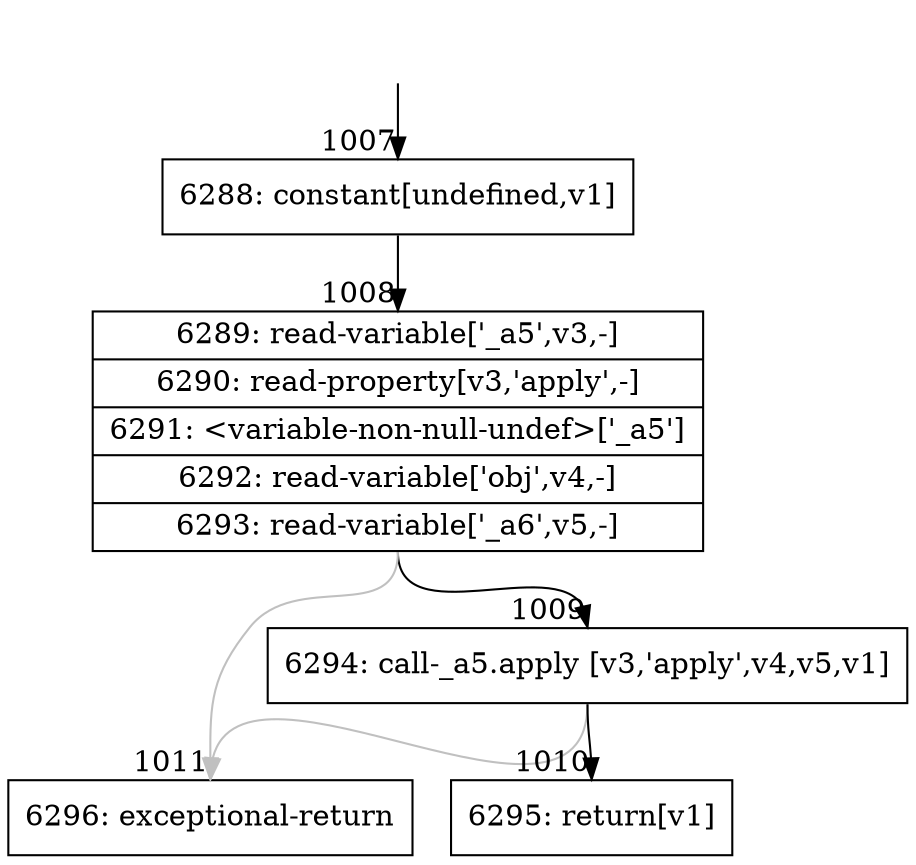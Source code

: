digraph {
rankdir="TD"
BB_entry71[shape=none,label=""];
BB_entry71 -> BB1007 [tailport=s, headport=n, headlabel="    1007"]
BB1007 [shape=record label="{6288: constant[undefined,v1]}" ] 
BB1007 -> BB1008 [tailport=s, headport=n, headlabel="      1008"]
BB1008 [shape=record label="{6289: read-variable['_a5',v3,-]|6290: read-property[v3,'apply',-]|6291: \<variable-non-null-undef\>['_a5']|6292: read-variable['obj',v4,-]|6293: read-variable['_a6',v5,-]}" ] 
BB1008 -> BB1009 [tailport=s, headport=n, headlabel="      1009"]
BB1008 -> BB1011 [tailport=s, headport=n, color=gray, headlabel="      1011"]
BB1009 [shape=record label="{6294: call-_a5.apply [v3,'apply',v4,v5,v1]}" ] 
BB1009 -> BB1010 [tailport=s, headport=n, headlabel="      1010"]
BB1009 -> BB1011 [tailport=s, headport=n, color=gray]
BB1010 [shape=record label="{6295: return[v1]}" ] 
BB1011 [shape=record label="{6296: exceptional-return}" ] 
//#$~ 450
}
